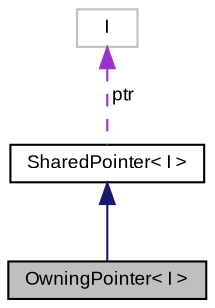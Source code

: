 digraph "OwningPointer&lt; I &gt;"
{
  bgcolor="transparent";
  edge [fontname="Arial",fontsize="9",labelfontname="Arial",labelfontsize="9"];
  node [fontname="Arial",fontsize="9",shape=record];
  Node1 [label="OwningPointer\< I \>",height=0.2,width=0.4,color="black", fillcolor="grey75", style="filled" fontcolor="black"];
  Node2 -> Node1 [dir="back",color="midnightblue",fontsize="9",style="solid",fontname="Arial"];
  Node2 [label="SharedPointer\< I \>",height=0.2,width=0.4,color="black",URL="$class_v_s_t_g_u_i_1_1_shared_pointer.html"];
  Node3 -> Node2 [dir="back",color="darkorchid3",fontsize="9",style="dashed",label=" ptr" ,fontname="Arial"];
  Node3 [label="I",height=0.2,width=0.4,color="grey75"];
}
